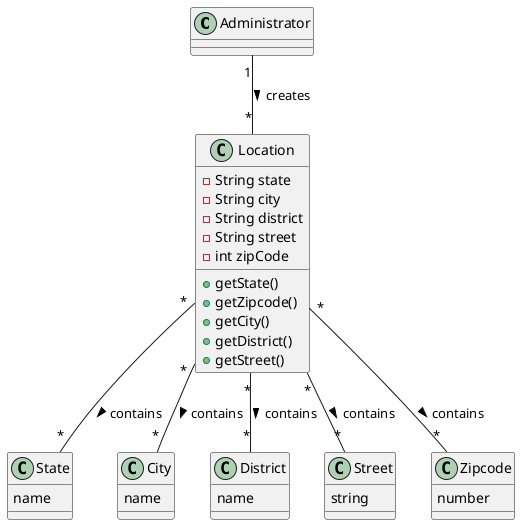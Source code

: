 @startuml
class Administrator {

}

class Location{
-String state
-String city
-String district
-String street
-int zipCode
+getState()
+getZipcode()
+getCity()
+getDistrict()
+getStreet()


}

class State{
name
}

class City{
name
}

class District{
name
}

class Street{
string
}

class Zipcode{
number
}


Administrator "1" -- "*" Location: creates >
Location "*" -- "*" State: contains >
Location "*" -- "*" City: contains >
Location "*" -- "*" District: contains >
Location "*" -- "*" Street: contains >
Location "*" -- "*" Zipcode: contains >

@enduml